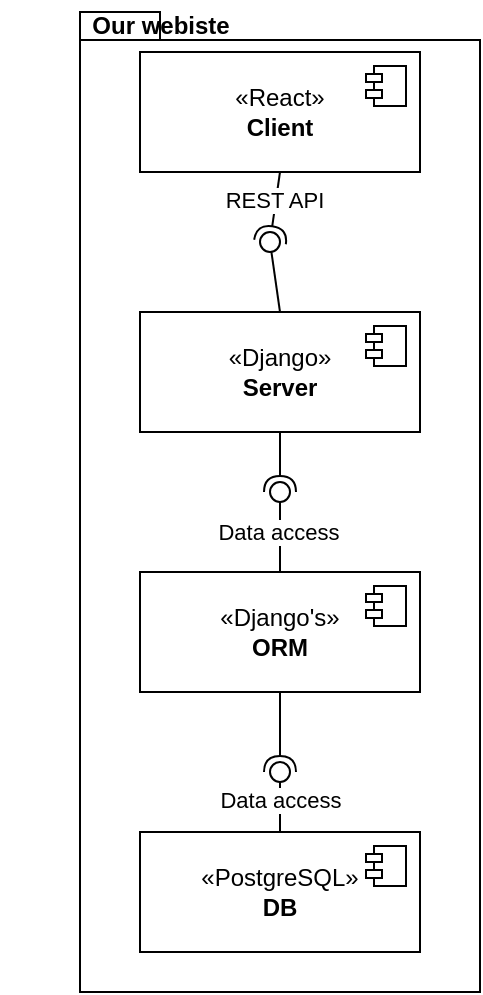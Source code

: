 <mxfile version="28.2.5">
  <diagram name="Page-1" id="gwHtqK4ijJzWARkYH_a7">
    <mxGraphModel dx="722" dy="1534" grid="1" gridSize="10" guides="1" tooltips="1" connect="1" arrows="1" fold="1" page="1" pageScale="1" pageWidth="827" pageHeight="1169" background="none" math="0" shadow="0">
      <root>
        <mxCell id="0" />
        <mxCell id="1" parent="0" />
        <mxCell id="x9E1pmyxvbZIwIWTpzgv-49" value="" style="shape=folder;fontStyle=1;spacingTop=10;tabWidth=40;tabHeight=14;tabPosition=left;html=1;whiteSpace=wrap;" parent="1" vertex="1">
          <mxGeometry x="220" width="200" height="490" as="geometry" />
        </mxCell>
        <mxCell id="x9E1pmyxvbZIwIWTpzgv-1" value="«Django»&lt;br&gt;&lt;b&gt;Server&lt;/b&gt;" style="html=1;dropTarget=0;whiteSpace=wrap;" parent="1" vertex="1">
          <mxGeometry x="250" y="150" width="140" height="60" as="geometry" />
        </mxCell>
        <mxCell id="x9E1pmyxvbZIwIWTpzgv-2" value="" style="shape=module;jettyWidth=8;jettyHeight=4;" parent="x9E1pmyxvbZIwIWTpzgv-1" vertex="1">
          <mxGeometry x="1" width="20" height="20" relative="1" as="geometry">
            <mxPoint x="-27" y="7" as="offset" />
          </mxGeometry>
        </mxCell>
        <mxCell id="x9E1pmyxvbZIwIWTpzgv-3" value="«React»&lt;div&gt;&lt;b&gt;Client&lt;/b&gt;&lt;/div&gt;" style="html=1;dropTarget=0;whiteSpace=wrap;" parent="1" vertex="1">
          <mxGeometry x="250" y="20" width="140" height="60" as="geometry" />
        </mxCell>
        <mxCell id="x9E1pmyxvbZIwIWTpzgv-4" value="" style="shape=module;jettyWidth=8;jettyHeight=4;" parent="x9E1pmyxvbZIwIWTpzgv-3" vertex="1">
          <mxGeometry x="1" width="20" height="20" relative="1" as="geometry">
            <mxPoint x="-27" y="7" as="offset" />
          </mxGeometry>
        </mxCell>
        <mxCell id="x9E1pmyxvbZIwIWTpzgv-5" value="«Django&#39;s»&lt;br&gt;&lt;b&gt;ORM&lt;/b&gt;" style="html=1;dropTarget=0;whiteSpace=wrap;" parent="1" vertex="1">
          <mxGeometry x="250" y="280" width="140" height="60" as="geometry" />
        </mxCell>
        <mxCell id="x9E1pmyxvbZIwIWTpzgv-6" value="" style="shape=module;jettyWidth=8;jettyHeight=4;" parent="x9E1pmyxvbZIwIWTpzgv-5" vertex="1">
          <mxGeometry x="1" width="20" height="20" relative="1" as="geometry">
            <mxPoint x="-27" y="7" as="offset" />
          </mxGeometry>
        </mxCell>
        <mxCell id="x9E1pmyxvbZIwIWTpzgv-7" value="«PostgreSQL»&lt;br&gt;&lt;b&gt;DB&lt;/b&gt;" style="html=1;dropTarget=0;whiteSpace=wrap;" parent="1" vertex="1">
          <mxGeometry x="250" y="410" width="140" height="60" as="geometry" />
        </mxCell>
        <mxCell id="x9E1pmyxvbZIwIWTpzgv-8" value="" style="shape=module;jettyWidth=8;jettyHeight=4;" parent="x9E1pmyxvbZIwIWTpzgv-7" vertex="1">
          <mxGeometry x="1" width="20" height="20" relative="1" as="geometry">
            <mxPoint x="-27" y="7" as="offset" />
          </mxGeometry>
        </mxCell>
        <mxCell id="x9E1pmyxvbZIwIWTpzgv-15" value="" style="ellipse;whiteSpace=wrap;html=1;align=center;aspect=fixed;fillColor=none;strokeColor=none;resizable=0;perimeter=centerPerimeter;rotatable=0;allowArrows=0;points=[];outlineConnect=1;" parent="1" vertex="1">
          <mxGeometry x="310" y="110" width="10" height="10" as="geometry" />
        </mxCell>
        <mxCell id="x9E1pmyxvbZIwIWTpzgv-16" value="" style="rounded=0;orthogonalLoop=1;jettySize=auto;html=1;endArrow=halfCircle;endFill=0;endSize=6;strokeWidth=1;sketch=0;exitX=0.5;exitY=1;exitDx=0;exitDy=0;entryX=0.833;entryY=-0.079;entryDx=0;entryDy=0;entryPerimeter=0;" parent="1" source="x9E1pmyxvbZIwIWTpzgv-3" target="x9E1pmyxvbZIwIWTpzgv-15" edge="1">
          <mxGeometry relative="1" as="geometry">
            <mxPoint x="380" y="115" as="sourcePoint" />
            <mxPoint x="330" y="110" as="targetPoint" />
          </mxGeometry>
        </mxCell>
        <mxCell id="x9E1pmyxvbZIwIWTpzgv-39" value="REST API" style="edgeLabel;html=1;align=center;verticalAlign=middle;resizable=0;points=[];" parent="x9E1pmyxvbZIwIWTpzgv-16" vertex="1" connectable="0">
          <mxGeometry x="-0.175" y="-1" relative="1" as="geometry">
            <mxPoint as="offset" />
          </mxGeometry>
        </mxCell>
        <mxCell id="x9E1pmyxvbZIwIWTpzgv-17" value="" style="rounded=0;orthogonalLoop=1;jettySize=auto;html=1;endArrow=oval;endFill=0;sketch=0;sourcePerimeterSpacing=0;targetPerimeterSpacing=0;endSize=10;exitX=0.5;exitY=0;exitDx=0;exitDy=0;entryX=0.736;entryY=0.018;entryDx=0;entryDy=0;entryPerimeter=0;" parent="1" source="x9E1pmyxvbZIwIWTpzgv-1" target="x9E1pmyxvbZIwIWTpzgv-15" edge="1">
          <mxGeometry relative="1" as="geometry">
            <mxPoint x="340" y="115" as="sourcePoint" />
            <mxPoint x="330" y="110" as="targetPoint" />
          </mxGeometry>
        </mxCell>
        <mxCell id="x9E1pmyxvbZIwIWTpzgv-18" value="" style="ellipse;whiteSpace=wrap;html=1;align=center;aspect=fixed;fillColor=none;strokeColor=none;resizable=0;perimeter=centerPerimeter;rotatable=0;allowArrows=0;points=[];outlineConnect=1;" parent="1" vertex="1">
          <mxGeometry x="355" y="110" width="10" height="10" as="geometry" />
        </mxCell>
        <mxCell id="x9E1pmyxvbZIwIWTpzgv-34" value="" style="ellipse;whiteSpace=wrap;html=1;align=center;aspect=fixed;fillColor=none;strokeColor=none;resizable=0;perimeter=centerPerimeter;rotatable=0;allowArrows=0;points=[];outlineConnect=1;" parent="1" vertex="1">
          <mxGeometry x="370" y="140" width="10" height="10" as="geometry" />
        </mxCell>
        <mxCell id="x9E1pmyxvbZIwIWTpzgv-41" value="" style="rounded=0;orthogonalLoop=1;jettySize=auto;html=1;endArrow=halfCircle;endFill=0;endSize=6;strokeWidth=1;sketch=0;exitX=0.5;exitY=1;exitDx=0;exitDy=0;" parent="1" source="x9E1pmyxvbZIwIWTpzgv-1" edge="1">
          <mxGeometry relative="1" as="geometry">
            <mxPoint x="140" y="205" as="sourcePoint" />
            <mxPoint x="320" y="240" as="targetPoint" />
          </mxGeometry>
        </mxCell>
        <mxCell id="x9E1pmyxvbZIwIWTpzgv-42" value="" style="rounded=0;orthogonalLoop=1;jettySize=auto;html=1;endArrow=oval;endFill=0;sketch=0;sourcePerimeterSpacing=0;targetPerimeterSpacing=0;endSize=10;exitX=0.5;exitY=0;exitDx=0;exitDy=0;" parent="1" source="x9E1pmyxvbZIwIWTpzgv-5" edge="1">
          <mxGeometry relative="1" as="geometry">
            <mxPoint x="100" y="205" as="sourcePoint" />
            <mxPoint x="320" y="240" as="targetPoint" />
          </mxGeometry>
        </mxCell>
        <mxCell id="x9E1pmyxvbZIwIWTpzgv-44" value="&lt;div&gt;Data access&lt;/div&gt;" style="edgeLabel;html=1;align=center;verticalAlign=middle;resizable=0;points=[];" parent="x9E1pmyxvbZIwIWTpzgv-42" vertex="1" connectable="0">
          <mxGeometry x="0.018" y="1" relative="1" as="geometry">
            <mxPoint as="offset" />
          </mxGeometry>
        </mxCell>
        <mxCell id="x9E1pmyxvbZIwIWTpzgv-45" value="" style="rounded=0;orthogonalLoop=1;jettySize=auto;html=1;endArrow=halfCircle;endFill=0;endSize=6;strokeWidth=1;sketch=0;exitX=0.5;exitY=1;exitDx=0;exitDy=0;" parent="1" source="x9E1pmyxvbZIwIWTpzgv-5" edge="1">
          <mxGeometry relative="1" as="geometry">
            <mxPoint x="360" y="395" as="sourcePoint" />
            <mxPoint x="320" y="380" as="targetPoint" />
          </mxGeometry>
        </mxCell>
        <mxCell id="x9E1pmyxvbZIwIWTpzgv-46" value="" style="rounded=0;orthogonalLoop=1;jettySize=auto;html=1;endArrow=oval;endFill=0;sketch=0;sourcePerimeterSpacing=0;targetPerimeterSpacing=0;endSize=10;exitX=0.5;exitY=0;exitDx=0;exitDy=0;" parent="1" source="x9E1pmyxvbZIwIWTpzgv-7" edge="1">
          <mxGeometry relative="1" as="geometry">
            <mxPoint x="320" y="395" as="sourcePoint" />
            <mxPoint x="320" y="380" as="targetPoint" />
          </mxGeometry>
        </mxCell>
        <mxCell id="x9E1pmyxvbZIwIWTpzgv-48" value="Data access" style="edgeLabel;html=1;align=center;verticalAlign=middle;resizable=0;points=[];" parent="x9E1pmyxvbZIwIWTpzgv-46" vertex="1" connectable="0">
          <mxGeometry x="0.094" relative="1" as="geometry">
            <mxPoint as="offset" />
          </mxGeometry>
        </mxCell>
        <mxCell id="x9E1pmyxvbZIwIWTpzgv-47" value="" style="ellipse;whiteSpace=wrap;html=1;align=center;aspect=fixed;fillColor=none;strokeColor=none;resizable=0;perimeter=centerPerimeter;rotatable=0;allowArrows=0;points=[];outlineConnect=1;" parent="1" vertex="1">
          <mxGeometry x="335" y="390" width="10" height="10" as="geometry" />
        </mxCell>
        <mxCell id="x9E1pmyxvbZIwIWTpzgv-50" value="Our webiste" style="text;align=center;fontStyle=1;verticalAlign=middle;spacingLeft=3;spacingRight=3;strokeColor=none;rotatable=0;points=[[0,0.5],[1,0.5]];portConstraint=eastwest;html=1;" parent="1" vertex="1">
          <mxGeometry x="220" y="-6" width="80" height="26" as="geometry" />
        </mxCell>
        <mxCell id="x9E1pmyxvbZIwIWTpzgv-65" value="" style="ellipse;whiteSpace=wrap;html=1;align=center;aspect=fixed;fillColor=none;strokeColor=none;resizable=0;perimeter=centerPerimeter;rotatable=0;allowArrows=0;points=[];outlineConnect=1;" parent="1" vertex="1">
          <mxGeometry x="180" y="210" width="10" height="10" as="geometry" />
        </mxCell>
      </root>
    </mxGraphModel>
  </diagram>
</mxfile>
